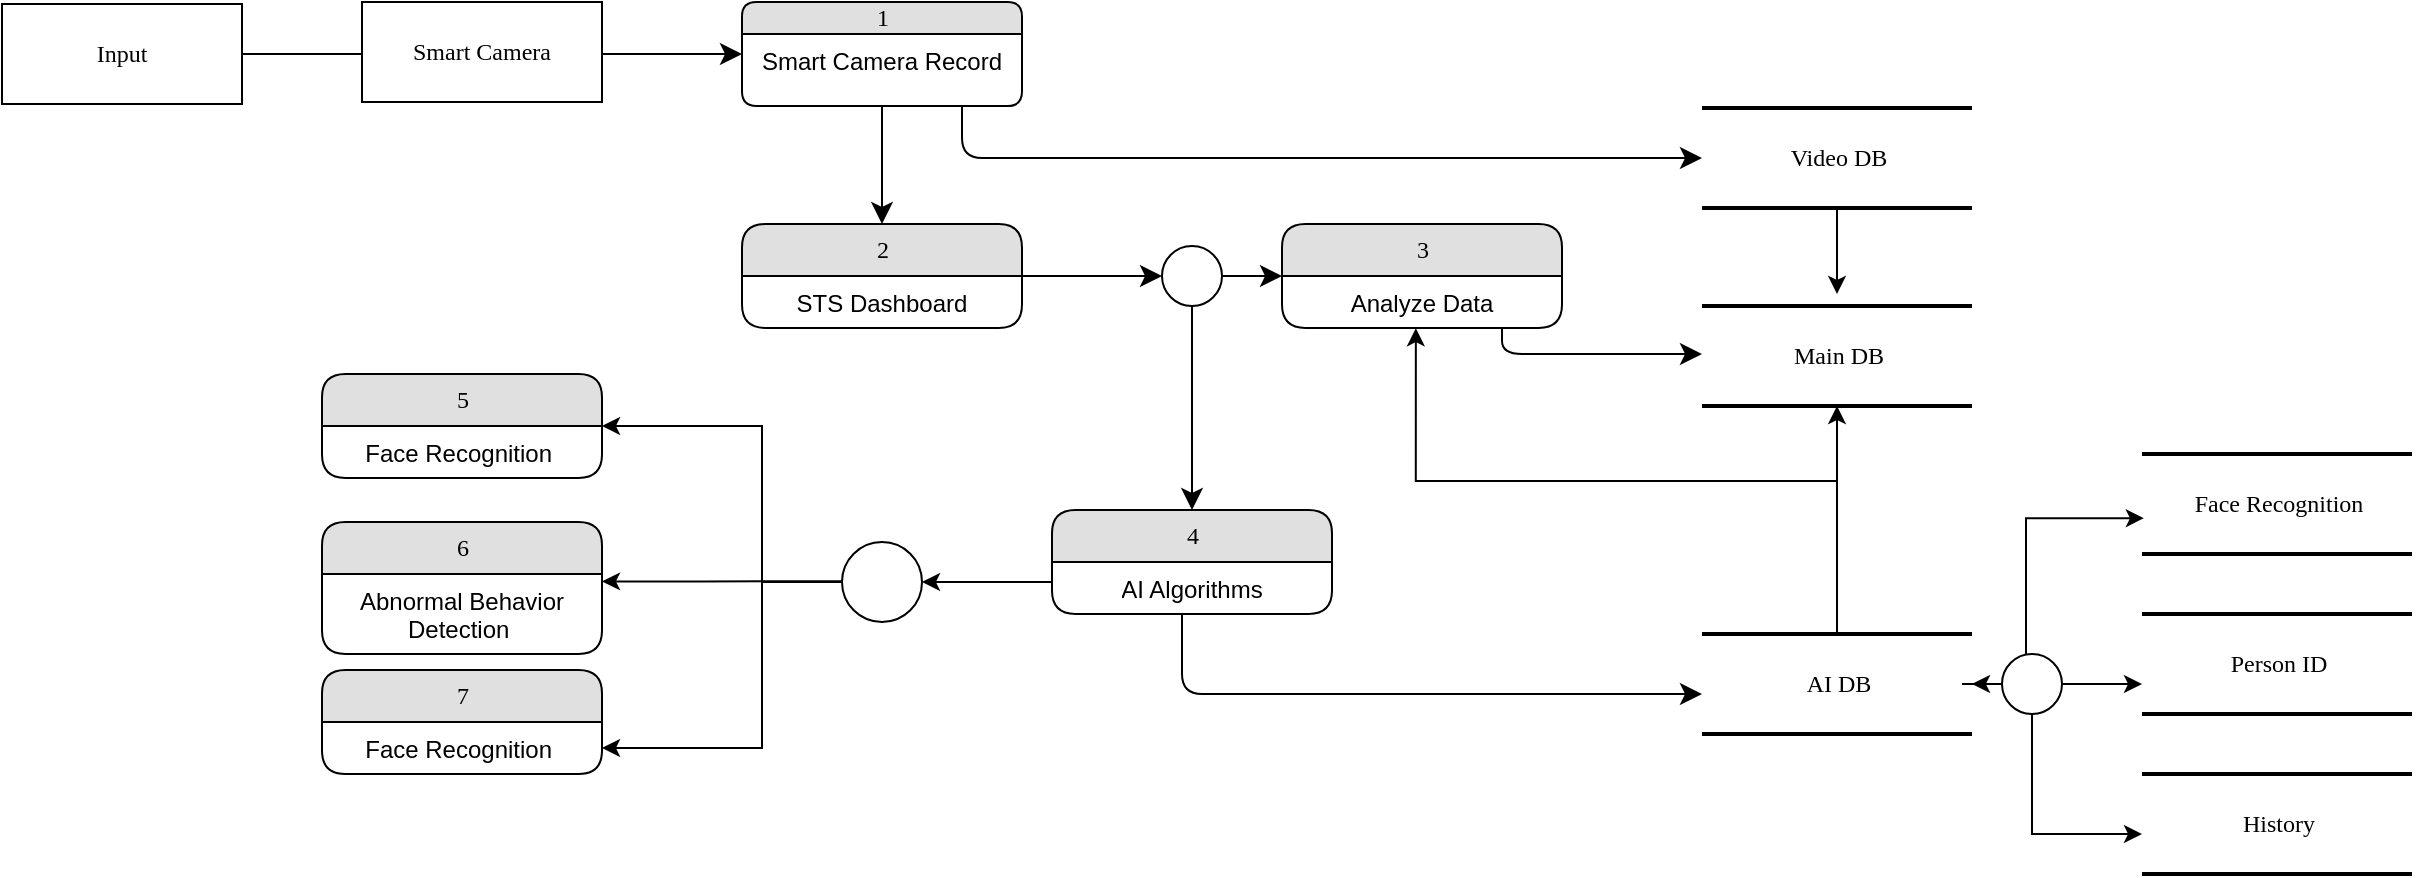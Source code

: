 <mxfile version="24.4.4" type="device">
  <diagram name="Page-1" id="52a04d89-c75d-2922-d76d-85b35f80e030">
    <mxGraphModel dx="1615" dy="803" grid="1" gridSize="10" guides="1" tooltips="1" connect="1" arrows="1" fold="1" page="1" pageScale="1" pageWidth="1100" pageHeight="850" background="none" math="0" shadow="0">
      <root>
        <mxCell id="0" />
        <mxCell id="1" parent="0" />
        <mxCell id="GlyjRPv7AyUIxzF5meV9-2" style="edgeStyle=orthogonalEdgeStyle;rounded=0;orthogonalLoop=1;jettySize=auto;html=1;" parent="1" source="21ea969265ad0168-30" edge="1">
          <mxGeometry relative="1" as="geometry">
            <mxPoint x="977.5" y="200" as="targetPoint" />
          </mxGeometry>
        </mxCell>
        <mxCell id="21ea969265ad0168-30" value="Video DB" style="html=1;rounded=0;shadow=0;comic=0;labelBackgroundColor=none;strokeWidth=2;fontFamily=Verdana;fontSize=12;align=center;shape=mxgraph.ios7ui.horLines;" parent="1" vertex="1">
          <mxGeometry x="910" y="107" width="135" height="50" as="geometry" />
        </mxCell>
        <mxCell id="17472293e6e8944d-4" value="Main DB" style="html=1;rounded=0;shadow=0;comic=0;labelBackgroundColor=none;strokeWidth=2;fontFamily=Verdana;fontSize=12;align=center;shape=mxgraph.ios7ui.horLines;" parent="1" vertex="1">
          <mxGeometry x="910" y="206" width="135" height="50" as="geometry" />
        </mxCell>
        <mxCell id="1fdf3b25b50cf41e-27" style="edgeStyle=none;html=1;labelBackgroundColor=none;startFill=0;startSize=8;endFill=1;endSize=8;fontFamily=Verdana;fontSize=12;" parent="1" source="17472293e6e8944d-30" target="1fdf3b25b50cf41e-1" edge="1">
          <mxGeometry relative="1" as="geometry" />
        </mxCell>
        <mxCell id="17472293e6e8944d-30" value="Input" style="whiteSpace=wrap;html=1;rounded=0;shadow=0;comic=0;labelBackgroundColor=none;strokeWidth=1;fontFamily=Verdana;fontSize=12;align=center;" parent="1" vertex="1">
          <mxGeometry x="60" y="55" width="120" height="50" as="geometry" />
        </mxCell>
        <mxCell id="1fdf3b25b50cf41e-29" style="edgeStyle=none;html=1;labelBackgroundColor=none;startFill=0;startSize=8;endFill=1;endSize=8;fontFamily=Verdana;fontSize=12;" parent="1" source="1fdf3b25b50cf41e-1" target="1fdf3b25b50cf41e-7" edge="1">
          <mxGeometry relative="1" as="geometry" />
        </mxCell>
        <mxCell id="1fdf3b25b50cf41e-38" style="edgeStyle=orthogonalEdgeStyle;html=1;labelBackgroundColor=none;startFill=0;startSize=8;endFill=1;endSize=8;fontFamily=Verdana;fontSize=12;" parent="1" source="1fdf3b25b50cf41e-1" target="21ea969265ad0168-30" edge="1">
          <mxGeometry relative="1" as="geometry">
            <Array as="points">
              <mxPoint x="540" y="132" />
            </Array>
          </mxGeometry>
        </mxCell>
        <mxCell id="1fdf3b25b50cf41e-1" value="1" style="swimlane;html=1;fontStyle=0;childLayout=stackLayout;horizontal=1;startSize=16;fillColor=#e0e0e0;horizontalStack=0;resizeParent=1;resizeLast=0;collapsible=1;marginBottom=0;swimlaneFillColor=#ffffff;align=center;rounded=1;shadow=0;comic=0;labelBackgroundColor=none;strokeWidth=1;fontFamily=Verdana;fontSize=12" parent="1" vertex="1">
          <mxGeometry x="430" y="54" width="140" height="52" as="geometry" />
        </mxCell>
        <mxCell id="1fdf3b25b50cf41e-2" value="Smart Camera Record" style="text;html=1;strokeColor=none;fillColor=none;spacingLeft=4;spacingRight=4;whiteSpace=wrap;overflow=hidden;rotatable=0;points=[[0,0.5],[1,0.5]];portConstraint=eastwest;align=center;" parent="1fdf3b25b50cf41e-1" vertex="1">
          <mxGeometry y="16" width="140" height="26" as="geometry" />
        </mxCell>
        <mxCell id="GlyjRPv7AyUIxzF5meV9-1" style="edgeStyle=orthogonalEdgeStyle;rounded=0;orthogonalLoop=1;jettySize=auto;html=1;" parent="1" source="1fdf3b25b50cf41e-6" target="17472293e6e8944d-4" edge="1">
          <mxGeometry relative="1" as="geometry" />
        </mxCell>
        <mxCell id="1fdf3b25b50cf41e-6" value="AI DB" style="html=1;rounded=0;shadow=0;comic=0;labelBackgroundColor=none;strokeWidth=2;fontFamily=Verdana;fontSize=12;align=center;shape=mxgraph.ios7ui.horLines;" parent="1" vertex="1">
          <mxGeometry x="910" y="370" width="135" height="50" as="geometry" />
        </mxCell>
        <mxCell id="1fdf3b25b50cf41e-35" style="edgeStyle=none;html=1;labelBackgroundColor=none;startFill=0;startSize=8;endFill=1;endSize=8;fontFamily=Verdana;fontSize=12;" parent="1" source="1fdf3b25b50cf41e-7" target="1fdf3b25b50cf41e-34" edge="1">
          <mxGeometry relative="1" as="geometry">
            <mxPoint x="570.0" y="179.93" as="targetPoint" />
          </mxGeometry>
        </mxCell>
        <mxCell id="1fdf3b25b50cf41e-7" value="2" style="swimlane;html=1;fontStyle=0;childLayout=stackLayout;horizontal=1;startSize=26;fillColor=#e0e0e0;horizontalStack=0;resizeParent=1;resizeLast=0;collapsible=1;marginBottom=0;swimlaneFillColor=#ffffff;align=center;rounded=1;shadow=0;comic=0;labelBackgroundColor=none;strokeWidth=1;fontFamily=Verdana;fontSize=12" parent="1" vertex="1">
          <mxGeometry x="430" y="165" width="140" height="52" as="geometry" />
        </mxCell>
        <mxCell id="1fdf3b25b50cf41e-8" value="STS Dashboard" style="text;html=1;strokeColor=none;fillColor=none;spacingLeft=4;spacingRight=4;whiteSpace=wrap;overflow=hidden;rotatable=0;points=[[0,0.5],[1,0.5]];portConstraint=eastwest;align=center;" parent="1fdf3b25b50cf41e-7" vertex="1">
          <mxGeometry y="26" width="140" height="26" as="geometry" />
        </mxCell>
        <mxCell id="1fdf3b25b50cf41e-31" style="edgeStyle=orthogonalEdgeStyle;html=1;labelBackgroundColor=none;startFill=0;startSize=8;endFill=1;endSize=8;fontFamily=Verdana;fontSize=12;" parent="1" source="1fdf3b25b50cf41e-11" target="17472293e6e8944d-4" edge="1">
          <mxGeometry relative="1" as="geometry">
            <Array as="points">
              <mxPoint x="810" y="230" />
            </Array>
          </mxGeometry>
        </mxCell>
        <mxCell id="1fdf3b25b50cf41e-11" value="3" style="swimlane;html=1;fontStyle=0;childLayout=stackLayout;horizontal=1;startSize=26;fillColor=#e0e0e0;horizontalStack=0;resizeParent=1;resizeLast=0;collapsible=1;marginBottom=0;swimlaneFillColor=#ffffff;align=center;rounded=1;shadow=0;comic=0;labelBackgroundColor=none;strokeWidth=1;fontFamily=Verdana;fontSize=12" parent="1" vertex="1">
          <mxGeometry x="700" y="165" width="140" height="52" as="geometry" />
        </mxCell>
        <mxCell id="1fdf3b25b50cf41e-12" value="Analyze Data" style="text;html=1;strokeColor=none;fillColor=none;spacingLeft=4;spacingRight=4;whiteSpace=wrap;overflow=hidden;rotatable=0;points=[[0,0.5],[1,0.5]];portConstraint=eastwest;align=center;" parent="1fdf3b25b50cf41e-11" vertex="1">
          <mxGeometry y="26" width="140" height="26" as="geometry" />
        </mxCell>
        <mxCell id="1fdf3b25b50cf41e-46" style="edgeStyle=orthogonalEdgeStyle;html=1;labelBackgroundColor=none;startFill=0;startSize=8;endFill=1;endSize=8;fontFamily=Verdana;fontSize=12;" parent="1" source="1fdf3b25b50cf41e-15" target="1fdf3b25b50cf41e-6" edge="1">
          <mxGeometry relative="1" as="geometry">
            <Array as="points">
              <mxPoint x="650" y="400" />
            </Array>
          </mxGeometry>
        </mxCell>
        <mxCell id="1fdf3b25b50cf41e-15" value="4" style="swimlane;html=1;fontStyle=0;childLayout=stackLayout;horizontal=1;startSize=26;fillColor=#e0e0e0;horizontalStack=0;resizeParent=1;resizeLast=0;collapsible=1;marginBottom=0;swimlaneFillColor=#ffffff;align=center;rounded=1;shadow=0;comic=0;labelBackgroundColor=none;strokeWidth=1;fontFamily=Verdana;fontSize=12" parent="1" vertex="1">
          <mxGeometry x="585" y="308" width="140" height="52" as="geometry" />
        </mxCell>
        <mxCell id="1fdf3b25b50cf41e-16" value="AI Algorithms" style="text;html=1;strokeColor=none;fillColor=none;spacingLeft=4;spacingRight=4;whiteSpace=wrap;overflow=hidden;rotatable=0;points=[[0,0.5],[1,0.5]];portConstraint=eastwest;align=center;" parent="1fdf3b25b50cf41e-15" vertex="1">
          <mxGeometry y="26" width="140" height="26" as="geometry" />
        </mxCell>
        <mxCell id="1fdf3b25b50cf41e-36" style="edgeStyle=none;html=1;labelBackgroundColor=none;startFill=0;startSize=8;endFill=1;endSize=8;fontFamily=Verdana;fontSize=12;" parent="1" source="1fdf3b25b50cf41e-34" target="1fdf3b25b50cf41e-15" edge="1">
          <mxGeometry relative="1" as="geometry" />
        </mxCell>
        <mxCell id="1fdf3b25b50cf41e-37" style="edgeStyle=none;html=1;labelBackgroundColor=none;startFill=0;startSize=8;endFill=1;endSize=8;fontFamily=Verdana;fontSize=12;" parent="1" source="1fdf3b25b50cf41e-34" target="1fdf3b25b50cf41e-11" edge="1">
          <mxGeometry relative="1" as="geometry" />
        </mxCell>
        <mxCell id="1fdf3b25b50cf41e-34" value="" style="ellipse;whiteSpace=wrap;html=1;rounded=1;shadow=0;comic=0;labelBackgroundColor=none;strokeWidth=1;fontFamily=Verdana;fontSize=12;align=center;" parent="1" vertex="1">
          <mxGeometry x="640" y="176" width="30" height="30" as="geometry" />
        </mxCell>
        <mxCell id="GlyjRPv7AyUIxzF5meV9-3" value="Smart Camera" style="whiteSpace=wrap;html=1;rounded=0;shadow=0;comic=0;labelBackgroundColor=none;strokeWidth=1;fontFamily=Verdana;fontSize=12;align=center;" parent="1" vertex="1">
          <mxGeometry x="240" y="54" width="120" height="50" as="geometry" />
        </mxCell>
        <mxCell id="GlyjRPv7AyUIxzF5meV9-5" value="Face Recognition" style="html=1;rounded=0;shadow=0;comic=0;labelBackgroundColor=none;strokeWidth=2;fontFamily=Verdana;fontSize=12;align=center;shape=mxgraph.ios7ui.horLines;" parent="1" vertex="1">
          <mxGeometry x="1130" y="280" width="135" height="50" as="geometry" />
        </mxCell>
        <mxCell id="GlyjRPv7AyUIxzF5meV9-7" value="Person ID" style="html=1;rounded=0;shadow=0;comic=0;labelBackgroundColor=none;strokeWidth=2;fontFamily=Verdana;fontSize=12;align=center;shape=mxgraph.ios7ui.horLines;" parent="1" vertex="1">
          <mxGeometry x="1130" y="360" width="135" height="50" as="geometry" />
        </mxCell>
        <mxCell id="GlyjRPv7AyUIxzF5meV9-8" value="History" style="html=1;rounded=0;shadow=0;comic=0;labelBackgroundColor=none;strokeWidth=2;fontFamily=Verdana;fontSize=12;align=center;shape=mxgraph.ios7ui.horLines;" parent="1" vertex="1">
          <mxGeometry x="1130" y="440" width="135" height="50" as="geometry" />
        </mxCell>
        <mxCell id="GlyjRPv7AyUIxzF5meV9-10" style="edgeStyle=orthogonalEdgeStyle;rounded=0;orthogonalLoop=1;jettySize=auto;html=1;entryX=0.007;entryY=0.642;entryDx=0;entryDy=0;entryPerimeter=0;" parent="1" source="GlyjRPv7AyUIxzF5meV9-11" target="GlyjRPv7AyUIxzF5meV9-5" edge="1">
          <mxGeometry relative="1" as="geometry">
            <Array as="points">
              <mxPoint x="1072" y="395" />
              <mxPoint x="1072" y="312" />
            </Array>
          </mxGeometry>
        </mxCell>
        <mxCell id="GlyjRPv7AyUIxzF5meV9-12" value="" style="edgeStyle=orthogonalEdgeStyle;rounded=0;orthogonalLoop=1;jettySize=auto;html=1;entryX=0.007;entryY=0.642;entryDx=0;entryDy=0;entryPerimeter=0;" parent="1" source="1fdf3b25b50cf41e-6" target="GlyjRPv7AyUIxzF5meV9-11" edge="1">
          <mxGeometry relative="1" as="geometry">
            <mxPoint x="1045" y="395" as="sourcePoint" />
            <mxPoint x="1101" y="312" as="targetPoint" />
            <Array as="points" />
          </mxGeometry>
        </mxCell>
        <mxCell id="GlyjRPv7AyUIxzF5meV9-26" style="edgeStyle=orthogonalEdgeStyle;rounded=0;orthogonalLoop=1;jettySize=auto;html=1;" parent="1" source="GlyjRPv7AyUIxzF5meV9-11" target="1fdf3b25b50cf41e-6" edge="1">
          <mxGeometry relative="1" as="geometry" />
        </mxCell>
        <mxCell id="GlyjRPv7AyUIxzF5meV9-11" value="" style="ellipse;whiteSpace=wrap;html=1;rounded=1;shadow=0;comic=0;labelBackgroundColor=none;strokeWidth=1;fontFamily=Verdana;fontSize=12;align=center;" parent="1" vertex="1">
          <mxGeometry x="1060" y="380" width="30" height="30" as="geometry" />
        </mxCell>
        <mxCell id="GlyjRPv7AyUIxzF5meV9-13" style="edgeStyle=orthogonalEdgeStyle;rounded=0;orthogonalLoop=1;jettySize=auto;html=1;exitX=1;exitY=0.5;exitDx=0;exitDy=0;entryX=0;entryY=0.7;entryDx=0;entryDy=0;entryPerimeter=0;" parent="1" source="GlyjRPv7AyUIxzF5meV9-11" target="GlyjRPv7AyUIxzF5meV9-7" edge="1">
          <mxGeometry relative="1" as="geometry" />
        </mxCell>
        <mxCell id="GlyjRPv7AyUIxzF5meV9-14" style="edgeStyle=orthogonalEdgeStyle;rounded=0;orthogonalLoop=1;jettySize=auto;html=1;exitX=0.5;exitY=1;exitDx=0;exitDy=0;entryX=0;entryY=0.6;entryDx=0;entryDy=0;entryPerimeter=0;" parent="1" source="GlyjRPv7AyUIxzF5meV9-11" target="GlyjRPv7AyUIxzF5meV9-8" edge="1">
          <mxGeometry relative="1" as="geometry" />
        </mxCell>
        <mxCell id="GlyjRPv7AyUIxzF5meV9-25" style="edgeStyle=orthogonalEdgeStyle;rounded=0;orthogonalLoop=1;jettySize=auto;html=1;entryX=0.478;entryY=1.003;entryDx=0;entryDy=0;entryPerimeter=0;" parent="1" source="1fdf3b25b50cf41e-6" target="1fdf3b25b50cf41e-12" edge="1">
          <mxGeometry relative="1" as="geometry" />
        </mxCell>
        <mxCell id="GlyjRPv7AyUIxzF5meV9-31" style="edgeStyle=orthogonalEdgeStyle;rounded=0;orthogonalLoop=1;jettySize=auto;html=1;exitX=0;exitY=0.5;exitDx=0;exitDy=0;entryX=1;entryY=0.5;entryDx=0;entryDy=0;" parent="1" source="GlyjRPv7AyUIxzF5meV9-27" target="GlyjRPv7AyUIxzF5meV9-29" edge="1">
          <mxGeometry relative="1" as="geometry">
            <Array as="points">
              <mxPoint x="440" y="344" />
              <mxPoint x="440" y="266" />
            </Array>
          </mxGeometry>
        </mxCell>
        <mxCell id="GlyjRPv7AyUIxzF5meV9-36" style="edgeStyle=orthogonalEdgeStyle;rounded=0;orthogonalLoop=1;jettySize=auto;html=1;entryX=1;entryY=0.5;entryDx=0;entryDy=0;" parent="1" edge="1">
          <mxGeometry relative="1" as="geometry">
            <mxPoint x="480.221" y="343.656" as="sourcePoint" />
            <mxPoint x="360" y="343.69" as="targetPoint" />
            <Array as="points">
              <mxPoint x="410" y="343.69" />
              <mxPoint x="410" y="343.69" />
            </Array>
          </mxGeometry>
        </mxCell>
        <mxCell id="GlyjRPv7AyUIxzF5meV9-37" style="edgeStyle=orthogonalEdgeStyle;rounded=0;orthogonalLoop=1;jettySize=auto;html=1;entryX=1;entryY=0.5;entryDx=0;entryDy=0;" parent="1" source="GlyjRPv7AyUIxzF5meV9-27" target="GlyjRPv7AyUIxzF5meV9-35" edge="1">
          <mxGeometry relative="1" as="geometry">
            <Array as="points">
              <mxPoint x="440" y="344" />
              <mxPoint x="440" y="427" />
            </Array>
          </mxGeometry>
        </mxCell>
        <mxCell id="GlyjRPv7AyUIxzF5meV9-27" value="" style="ellipse;whiteSpace=wrap;html=1;aspect=fixed;" parent="1" vertex="1">
          <mxGeometry x="480" y="324" width="40" height="40" as="geometry" />
        </mxCell>
        <mxCell id="GlyjRPv7AyUIxzF5meV9-28" style="edgeStyle=orthogonalEdgeStyle;rounded=0;orthogonalLoop=1;jettySize=auto;html=1;entryX=1;entryY=0.5;entryDx=0;entryDy=0;" parent="1" source="1fdf3b25b50cf41e-16" target="GlyjRPv7AyUIxzF5meV9-27" edge="1">
          <mxGeometry relative="1" as="geometry">
            <Array as="points">
              <mxPoint x="570" y="344" />
              <mxPoint x="570" y="344" />
            </Array>
          </mxGeometry>
        </mxCell>
        <mxCell id="GlyjRPv7AyUIxzF5meV9-29" value="5" style="swimlane;html=1;fontStyle=0;childLayout=stackLayout;horizontal=1;startSize=26;fillColor=#e0e0e0;horizontalStack=0;resizeParent=1;resizeLast=0;collapsible=1;marginBottom=0;swimlaneFillColor=#ffffff;align=center;rounded=1;shadow=0;comic=0;labelBackgroundColor=none;strokeWidth=1;fontFamily=Verdana;fontSize=12" parent="1" vertex="1">
          <mxGeometry x="220" y="240" width="140" height="52" as="geometry" />
        </mxCell>
        <mxCell id="GlyjRPv7AyUIxzF5meV9-30" value="Face Recognition&amp;nbsp;" style="text;html=1;strokeColor=none;fillColor=none;spacingLeft=4;spacingRight=4;whiteSpace=wrap;overflow=hidden;rotatable=0;points=[[0,0.5],[1,0.5]];portConstraint=eastwest;align=center;" parent="GlyjRPv7AyUIxzF5meV9-29" vertex="1">
          <mxGeometry y="26" width="140" height="26" as="geometry" />
        </mxCell>
        <mxCell id="GlyjRPv7AyUIxzF5meV9-32" value="6" style="swimlane;html=1;fontStyle=0;childLayout=stackLayout;horizontal=1;startSize=26;fillColor=#e0e0e0;horizontalStack=0;resizeParent=1;resizeLast=0;collapsible=1;marginBottom=0;swimlaneFillColor=#ffffff;align=center;rounded=1;shadow=0;comic=0;labelBackgroundColor=none;strokeWidth=1;fontFamily=Verdana;fontSize=12" parent="1" vertex="1">
          <mxGeometry x="220" y="314" width="140" height="66" as="geometry" />
        </mxCell>
        <mxCell id="GlyjRPv7AyUIxzF5meV9-33" value="Abnormal Behavior Detection&amp;nbsp;" style="text;html=1;strokeColor=none;fillColor=none;spacingLeft=4;spacingRight=4;whiteSpace=wrap;overflow=hidden;rotatable=0;points=[[0,0.5],[1,0.5]];portConstraint=eastwest;align=center;" parent="GlyjRPv7AyUIxzF5meV9-32" vertex="1">
          <mxGeometry y="26" width="140" height="40" as="geometry" />
        </mxCell>
        <mxCell id="GlyjRPv7AyUIxzF5meV9-34" value="7" style="swimlane;html=1;fontStyle=0;childLayout=stackLayout;horizontal=1;startSize=26;fillColor=#e0e0e0;horizontalStack=0;resizeParent=1;resizeLast=0;collapsible=1;marginBottom=0;swimlaneFillColor=#ffffff;align=center;rounded=1;shadow=0;comic=0;labelBackgroundColor=none;strokeWidth=1;fontFamily=Verdana;fontSize=12" parent="1" vertex="1">
          <mxGeometry x="220" y="388" width="140" height="52" as="geometry" />
        </mxCell>
        <mxCell id="GlyjRPv7AyUIxzF5meV9-35" value="Face Recognition&amp;nbsp;" style="text;html=1;strokeColor=none;fillColor=none;spacingLeft=4;spacingRight=4;whiteSpace=wrap;overflow=hidden;rotatable=0;points=[[0,0.5],[1,0.5]];portConstraint=eastwest;align=center;" parent="GlyjRPv7AyUIxzF5meV9-34" vertex="1">
          <mxGeometry y="26" width="140" height="26" as="geometry" />
        </mxCell>
      </root>
    </mxGraphModel>
  </diagram>
</mxfile>
